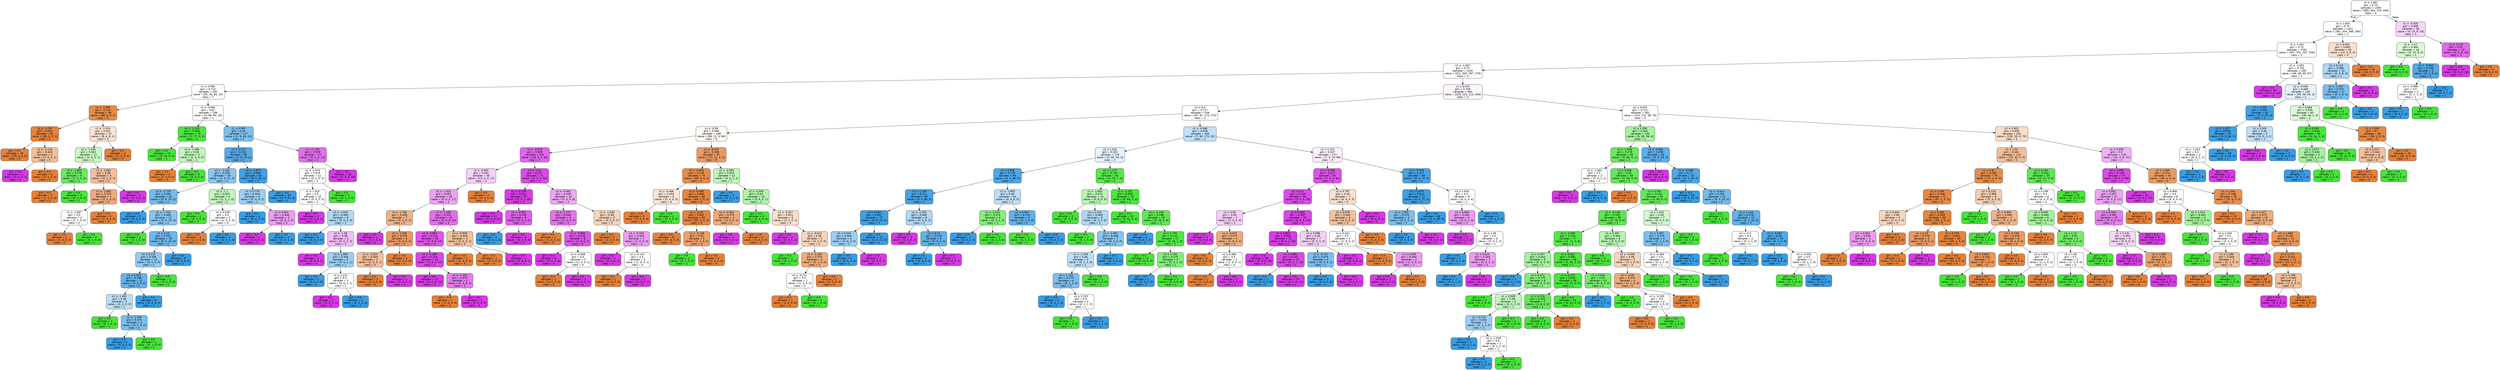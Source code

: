 digraph Tree {
node [shape=box, style="filled, rounded", color="black", fontname="helvetica"] ;
edge [fontname="helvetica"] ;
0 [label=<x2 &le; 1.907<br/>gini = 0.75<br/>samples = 1459<br/>value = [365, 364, 374, 356]<br/>class = 2>, fillcolor="#fdfeff"] ;
1 [label=<x2 &le; 1.834<br/>gini = 0.75<br/>samples = 1421<br/>value = [361, 354, 366, 340]<br/>class = 2>, fillcolor="#feffff"] ;
0 -> 1 [labeldistance=2.5, labelangle=45, headlabel="True"] ;
2 [label=<x1 &le; 1.404<br/>gini = 0.75<br/>samples = 1391<br/>value = [347, 351, 357, 336]<br/>class = 2>, fillcolor="#fefeff"] ;
1 -> 2 ;
3 [label=<x2 &le; -1.067<br/>gini = 0.75<br/>samples = 1192<br/>value = [311, 305, 297, 279]<br/>class = 0>, fillcolor="#fffefe"] ;
2 -> 3 ;
4 [label=<x1 &le; -0.981<br/>gini = 0.714<br/>samples = 292<br/>value = [91, 92, 84, 25]<br/>class = 1>, fillcolor="#fefffe"] ;
3 -> 4 ;
5 [label=<x1 &le; -1.095<br/>gini = 0.155<br/>samples = 96<br/>value = [88, 6, 0, 2]<br/>class = 0>, fillcolor="#e78c4b"] ;
4 -> 5 ;
6 [label=<x2 &le; -1.155<br/>gini = 0.024<br/>samples = 81<br/>value = [80, 0, 0, 1]<br/>class = 0>, fillcolor="#e5833b"] ;
5 -> 6 ;
7 [label=<gini = 0.0<br/>samples = 78<br/>value = [78, 0, 0, 0]<br/>class = 0>, fillcolor="#e58139"] ;
6 -> 7 ;
8 [label=<x2 &le; -1.118<br/>gini = 0.444<br/>samples = 3<br/>value = [2, 0, 0, 1]<br/>class = 0>, fillcolor="#f2c09c"] ;
6 -> 8 ;
9 [label=<gini = 0.0<br/>samples = 1<br/>value = [0, 0, 0, 1]<br/>class = 3>, fillcolor="#d739e5"] ;
8 -> 9 ;
10 [label=<gini = 0.0<br/>samples = 2<br/>value = [2, 0, 0, 0]<br/>class = 0>, fillcolor="#e58139"] ;
8 -> 10 ;
11 [label=<x1 &le; -1.014<br/>gini = 0.551<br/>samples = 15<br/>value = [8, 6, 0, 1]<br/>class = 0>, fillcolor="#f9e3d3"] ;
5 -> 11 ;
12 [label=<x2 &le; -1.595<br/>gini = 0.562<br/>samples = 11<br/>value = [4, 6, 0, 1]<br/>class = 1>, fillcolor="#caf8c6"] ;
11 -> 12 ;
13 [label=<x2 &le; -1.905<br/>gini = 0.278<br/>samples = 6<br/>value = [1, 5, 0, 0]<br/>class = 1>, fillcolor="#6cea61"] ;
12 -> 13 ;
14 [label=<gini = 0.0<br/>samples = 1<br/>value = [1, 0, 0, 0]<br/>class = 0>, fillcolor="#e58139"] ;
13 -> 14 ;
15 [label=<gini = 0.0<br/>samples = 5<br/>value = [0, 5, 0, 0]<br/>class = 1>, fillcolor="#47e539"] ;
13 -> 15 ;
16 [label=<x1 &le; -1.061<br/>gini = 0.56<br/>samples = 5<br/>value = [3, 1, 0, 1]<br/>class = 0>, fillcolor="#f2c09c"] ;
12 -> 16 ;
17 [label=<x1 &le; -1.083<br/>gini = 0.375<br/>samples = 4<br/>value = [3, 1, 0, 0]<br/>class = 0>, fillcolor="#eeab7b"] ;
16 -> 17 ;
18 [label=<x1 &le; -1.087<br/>gini = 0.5<br/>samples = 2<br/>value = [1, 1, 0, 0]<br/>class = 0>, fillcolor="#ffffff"] ;
17 -> 18 ;
19 [label=<gini = 0.0<br/>samples = 1<br/>value = [1, 0, 0, 0]<br/>class = 0>, fillcolor="#e58139"] ;
18 -> 19 ;
20 [label=<gini = 0.0<br/>samples = 1<br/>value = [0, 1, 0, 0]<br/>class = 1>, fillcolor="#47e539"] ;
18 -> 20 ;
21 [label=<gini = 0.0<br/>samples = 2<br/>value = [2, 0, 0, 0]<br/>class = 0>, fillcolor="#e58139"] ;
17 -> 21 ;
22 [label=<gini = 0.0<br/>samples = 1<br/>value = [0, 0, 0, 1]<br/>class = 3>, fillcolor="#d739e5"] ;
16 -> 22 ;
23 [label=<gini = 0.0<br/>samples = 4<br/>value = [4, 0, 0, 0]<br/>class = 0>, fillcolor="#e58139"] ;
11 -> 23 ;
24 [label=<x1 &le; -0.082<br/>gini = 0.61<br/>samples = 196<br/>value = [3, 86, 84, 23]<br/>class = 1>, fillcolor="#fcfffb"] ;
4 -> 24 ;
25 [label=<x2 &le; -1.115<br/>gini = 0.049<br/>samples = 79<br/>value = [2, 77, 0, 0]<br/>class = 1>, fillcolor="#4ce63e"] ;
24 -> 25 ;
26 [label=<gini = 0.0<br/>samples = 74<br/>value = [0, 74, 0, 0]<br/>class = 1>, fillcolor="#47e539"] ;
25 -> 26 ;
27 [label=<x2 &le; -1.086<br/>gini = 0.48<br/>samples = 5<br/>value = [2, 3, 0, 0]<br/>class = 1>, fillcolor="#c2f6bd"] ;
25 -> 27 ;
28 [label=<gini = 0.0<br/>samples = 2<br/>value = [2, 0, 0, 0]<br/>class = 0>, fillcolor="#e58139"] ;
27 -> 28 ;
29 [label=<gini = 0.0<br/>samples = 3<br/>value = [0, 3, 0, 0]<br/>class = 1>, fillcolor="#47e539"] ;
27 -> 29 ;
30 [label=<x1 &le; 0.981<br/>gini = 0.44<br/>samples = 117<br/>value = [1, 9, 84, 23]<br/>class = 2>, fillcolor="#7fbfee"] ;
24 -> 30 ;
31 [label=<x1 &le; 0.272<br/>gini = 0.221<br/>samples = 90<br/>value = [1, 8, 79, 2]<br/>class = 2>, fillcolor="#54aae8"] ;
30 -> 31 ;
32 [label=<x2 &le; -1.224<br/>gini = 0.438<br/>samples = 30<br/>value = [1, 8, 21, 0]<br/>class = 2>, fillcolor="#8ac5f0"] ;
31 -> 32 ;
33 [label=<x2 &le; -1.778<br/>gini = 0.355<br/>samples = 26<br/>value = [0, 6, 20, 0]<br/>class = 2>, fillcolor="#74baed"] ;
32 -> 33 ;
34 [label=<gini = 0.0<br/>samples = 5<br/>value = [0, 0, 5, 0]<br/>class = 2>, fillcolor="#399de5"] ;
33 -> 34 ;
35 [label=<x2 &le; -1.702<br/>gini = 0.408<br/>samples = 21<br/>value = [0, 6, 15, 0]<br/>class = 2>, fillcolor="#88c4ef"] ;
33 -> 35 ;
36 [label=<gini = 0.0<br/>samples = 2<br/>value = [0, 2, 0, 0]<br/>class = 1>, fillcolor="#47e539"] ;
35 -> 36 ;
37 [label=<x1 &le; 0.15<br/>gini = 0.332<br/>samples = 19<br/>value = [0, 4, 15, 0]<br/>class = 2>, fillcolor="#6eb7ec"] ;
35 -> 37 ;
38 [label=<x1 &le; 0.111<br/>gini = 0.426<br/>samples = 13<br/>value = [0, 4, 9, 0]<br/>class = 2>, fillcolor="#91c9f1"] ;
37 -> 38 ;
39 [label=<x1 &le; 0.025<br/>gini = 0.298<br/>samples = 11<br/>value = [0, 2, 9, 0]<br/>class = 2>, fillcolor="#65b3eb"] ;
38 -> 39 ;
40 [label=<x2 &le; -1.482<br/>gini = 0.48<br/>samples = 5<br/>value = [0, 2, 3, 0]<br/>class = 2>, fillcolor="#bddef6"] ;
39 -> 40 ;
41 [label=<gini = 0.0<br/>samples = 1<br/>value = [0, 1, 0, 0]<br/>class = 1>, fillcolor="#47e539"] ;
40 -> 41 ;
42 [label=<x2 &le; -1.306<br/>gini = 0.375<br/>samples = 4<br/>value = [0, 1, 3, 0]<br/>class = 2>, fillcolor="#7bbeee"] ;
40 -> 42 ;
43 [label=<gini = 0.0<br/>samples = 3<br/>value = [0, 0, 3, 0]<br/>class = 2>, fillcolor="#399de5"] ;
42 -> 43 ;
44 [label=<gini = 0.0<br/>samples = 1<br/>value = [0, 1, 0, 0]<br/>class = 1>, fillcolor="#47e539"] ;
42 -> 44 ;
45 [label=<gini = 0.0<br/>samples = 6<br/>value = [0, 0, 6, 0]<br/>class = 2>, fillcolor="#399de5"] ;
39 -> 45 ;
46 [label=<gini = 0.0<br/>samples = 2<br/>value = [0, 2, 0, 0]<br/>class = 1>, fillcolor="#47e539"] ;
38 -> 46 ;
47 [label=<gini = 0.0<br/>samples = 6<br/>value = [0, 0, 6, 0]<br/>class = 2>, fillcolor="#399de5"] ;
37 -> 47 ;
48 [label=<x2 &le; -1.1<br/>gini = 0.625<br/>samples = 4<br/>value = [1, 2, 1, 0]<br/>class = 1>, fillcolor="#c2f6bd"] ;
32 -> 48 ;
49 [label=<gini = 0.0<br/>samples = 2<br/>value = [0, 2, 0, 0]<br/>class = 1>, fillcolor="#47e539"] ;
48 -> 49 ;
50 [label=<x1 &le; 0.039<br/>gini = 0.5<br/>samples = 2<br/>value = [1, 0, 1, 0]<br/>class = 0>, fillcolor="#ffffff"] ;
48 -> 50 ;
51 [label=<gini = 0.0<br/>samples = 1<br/>value = [1, 0, 0, 0]<br/>class = 0>, fillcolor="#e58139"] ;
50 -> 51 ;
52 [label=<gini = 0.0<br/>samples = 1<br/>value = [0, 0, 1, 0]<br/>class = 2>, fillcolor="#399de5"] ;
50 -> 52 ;
53 [label=<x2 &le; -1.975<br/>gini = 0.064<br/>samples = 60<br/>value = [0, 0, 58, 2]<br/>class = 2>, fillcolor="#40a0e6"] ;
31 -> 53 ;
54 [label=<x1 &le; 0.779<br/>gini = 0.444<br/>samples = 6<br/>value = [0, 0, 4, 2]<br/>class = 2>, fillcolor="#9ccef2"] ;
53 -> 54 ;
55 [label=<gini = 0.0<br/>samples = 3<br/>value = [0, 0, 3, 0]<br/>class = 2>, fillcolor="#399de5"] ;
54 -> 55 ;
56 [label=<x1 &le; 0.941<br/>gini = 0.444<br/>samples = 3<br/>value = [0, 0, 1, 2]<br/>class = 3>, fillcolor="#eb9cf2"] ;
54 -> 56 ;
57 [label=<gini = 0.0<br/>samples = 2<br/>value = [0, 0, 0, 2]<br/>class = 3>, fillcolor="#d739e5"] ;
56 -> 57 ;
58 [label=<gini = 0.0<br/>samples = 1<br/>value = [0, 0, 1, 0]<br/>class = 2>, fillcolor="#399de5"] ;
56 -> 58 ;
59 [label=<gini = 0.0<br/>samples = 54<br/>value = [0, 0, 54, 0]<br/>class = 2>, fillcolor="#399de5"] ;
53 -> 59 ;
60 [label=<x1 &le; 1.155<br/>gini = 0.359<br/>samples = 27<br/>value = [0, 1, 5, 21]<br/>class = 3>, fillcolor="#e26fec"] ;
30 -> 60 ;
61 [label=<x2 &le; -1.074<br/>gini = 0.579<br/>samples = 11<br/>value = [0, 1, 5, 5]<br/>class = 2>, fillcolor="#ffffff"] ;
60 -> 61 ;
62 [label=<x1 &le; 1.014<br/>gini = 0.5<br/>samples = 10<br/>value = [0, 0, 5, 5]<br/>class = 2>, fillcolor="#ffffff"] ;
61 -> 62 ;
63 [label=<gini = 0.0<br/>samples = 2<br/>value = [0, 0, 0, 2]<br/>class = 3>, fillcolor="#d739e5"] ;
62 -> 63 ;
64 [label=<x2 &le; -1.635<br/>gini = 0.469<br/>samples = 8<br/>value = [0, 0, 5, 3]<br/>class = 2>, fillcolor="#b0d8f5"] ;
62 -> 64 ;
65 [label=<gini = 0.0<br/>samples = 3<br/>value = [0, 0, 3, 0]<br/>class = 2>, fillcolor="#399de5"] ;
64 -> 65 ;
66 [label=<x2 &le; -1.48<br/>gini = 0.48<br/>samples = 5<br/>value = [0, 0, 2, 3]<br/>class = 3>, fillcolor="#f2bdf6"] ;
64 -> 66 ;
67 [label=<gini = 0.0<br/>samples = 2<br/>value = [0, 0, 0, 2]<br/>class = 3>, fillcolor="#d739e5"] ;
66 -> 67 ;
68 [label=<x1 &le; 1.085<br/>gini = 0.444<br/>samples = 3<br/>value = [0, 0, 2, 1]<br/>class = 2>, fillcolor="#9ccef2"] ;
66 -> 68 ;
69 [label=<gini = 0.0<br/>samples = 1<br/>value = [0, 0, 1, 0]<br/>class = 2>, fillcolor="#399de5"] ;
68 -> 69 ;
70 [label=<x1 &le; 1.131<br/>gini = 0.5<br/>samples = 2<br/>value = [0, 0, 1, 1]<br/>class = 2>, fillcolor="#ffffff"] ;
68 -> 70 ;
71 [label=<gini = 0.0<br/>samples = 1<br/>value = [0, 0, 0, 1]<br/>class = 3>, fillcolor="#d739e5"] ;
70 -> 71 ;
72 [label=<gini = 0.0<br/>samples = 1<br/>value = [0, 0, 1, 0]<br/>class = 2>, fillcolor="#399de5"] ;
70 -> 72 ;
73 [label=<gini = 0.0<br/>samples = 1<br/>value = [0, 1, 0, 0]<br/>class = 1>, fillcolor="#47e539"] ;
61 -> 73 ;
74 [label=<gini = 0.0<br/>samples = 16<br/>value = [0, 0, 0, 16]<br/>class = 3>, fillcolor="#d739e5"] ;
60 -> 74 ;
75 [label=<x1 &le; 0.053<br/>gini = 0.749<br/>samples = 900<br/>value = [220, 213, 213, 254]<br/>class = 3>, fillcolor="#fdf5fe"] ;
3 -> 75 ;
76 [label=<x2 &le; 0.0<br/>gini = 0.727<br/>samples = 538<br/>value = [97, 91, 175, 175]<br/>class = 2>, fillcolor="#ffffff"] ;
75 -> 76 ;
77 [label=<x1 &le; -0.95<br/>gini = 0.568<br/>samples = 188<br/>value = [90, 11, 3, 84]<br/>class = 0>, fillcolor="#fef8f4"] ;
76 -> 77 ;
78 [label=<x2 &le; -0.878<br/>gini = 0.309<br/>samples = 101<br/>value = [18, 0, 1, 82]<br/>class = 3>, fillcolor="#e066eb"] ;
77 -> 78 ;
79 [label=<x2 &le; -0.935<br/>gini = 0.491<br/>samples = 30<br/>value = [13, 0, 0, 17]<br/>class = 3>, fillcolor="#f6d0f9"] ;
78 -> 79 ;
80 [label=<x2 &le; -1.025<br/>gini = 0.453<br/>samples = 26<br/>value = [9, 0, 0, 17]<br/>class = 3>, fillcolor="#eca2f3"] ;
79 -> 80 ;
81 [label=<x1 &le; -1.764<br/>gini = 0.408<br/>samples = 7<br/>value = [5, 0, 0, 2]<br/>class = 0>, fillcolor="#efb388"] ;
80 -> 81 ;
82 [label=<gini = 0.0<br/>samples = 1<br/>value = [0, 0, 0, 1]<br/>class = 3>, fillcolor="#d739e5"] ;
81 -> 82 ;
83 [label=<x2 &le; -1.046<br/>gini = 0.278<br/>samples = 6<br/>value = [5, 0, 0, 1]<br/>class = 0>, fillcolor="#ea9a61"] ;
81 -> 83 ;
84 [label=<x2 &le; -1.054<br/>gini = 0.444<br/>samples = 3<br/>value = [2, 0, 0, 1]<br/>class = 0>, fillcolor="#f2c09c"] ;
83 -> 84 ;
85 [label=<gini = 0.0<br/>samples = 2<br/>value = [2, 0, 0, 0]<br/>class = 0>, fillcolor="#e58139"] ;
84 -> 85 ;
86 [label=<gini = 0.0<br/>samples = 1<br/>value = [0, 0, 0, 1]<br/>class = 3>, fillcolor="#d739e5"] ;
84 -> 86 ;
87 [label=<gini = 0.0<br/>samples = 3<br/>value = [3, 0, 0, 0]<br/>class = 0>, fillcolor="#e58139"] ;
83 -> 87 ;
88 [label=<x1 &le; -1.183<br/>gini = 0.332<br/>samples = 19<br/>value = [4, 0, 0, 15]<br/>class = 3>, fillcolor="#e26eec"] ;
80 -> 88 ;
89 [label=<x2 &le; -0.954<br/>gini = 0.219<br/>samples = 16<br/>value = [2, 0, 0, 14]<br/>class = 3>, fillcolor="#dd55e9"] ;
88 -> 89 ;
90 [label=<x1 &le; -1.369<br/>gini = 0.124<br/>samples = 15<br/>value = [1, 0, 0, 14]<br/>class = 3>, fillcolor="#da47e7"] ;
89 -> 90 ;
91 [label=<gini = 0.0<br/>samples = 11<br/>value = [0, 0, 0, 11]<br/>class = 3>, fillcolor="#d739e5"] ;
90 -> 91 ;
92 [label=<x1 &le; -1.353<br/>gini = 0.375<br/>samples = 4<br/>value = [1, 0, 0, 3]<br/>class = 3>, fillcolor="#e47bee"] ;
90 -> 92 ;
93 [label=<gini = 0.0<br/>samples = 1<br/>value = [1, 0, 0, 0]<br/>class = 0>, fillcolor="#e58139"] ;
92 -> 93 ;
94 [label=<gini = 0.0<br/>samples = 3<br/>value = [0, 0, 0, 3]<br/>class = 3>, fillcolor="#d739e5"] ;
92 -> 94 ;
95 [label=<gini = 0.0<br/>samples = 1<br/>value = [1, 0, 0, 0]<br/>class = 0>, fillcolor="#e58139"] ;
89 -> 95 ;
96 [label=<x2 &le; -0.958<br/>gini = 0.444<br/>samples = 3<br/>value = [2, 0, 0, 1]<br/>class = 0>, fillcolor="#f2c09c"] ;
88 -> 96 ;
97 [label=<gini = 0.0<br/>samples = 2<br/>value = [2, 0, 0, 0]<br/>class = 0>, fillcolor="#e58139"] ;
96 -> 97 ;
98 [label=<gini = 0.0<br/>samples = 1<br/>value = [0, 0, 0, 1]<br/>class = 3>, fillcolor="#d739e5"] ;
96 -> 98 ;
99 [label=<gini = 0.0<br/>samples = 4<br/>value = [4, 0, 0, 0]<br/>class = 0>, fillcolor="#e58139"] ;
79 -> 99 ;
100 [label=<x1 &le; -1.21<br/>gini = 0.157<br/>samples = 71<br/>value = [5, 0, 1, 65]<br/>class = 3>, fillcolor="#db4be7"] ;
78 -> 100 ;
101 [label=<x2 &le; -0.129<br/>gini = 0.034<br/>samples = 57<br/>value = [0, 0, 1, 56]<br/>class = 3>, fillcolor="#d83de5"] ;
100 -> 101 ;
102 [label=<gini = 0.0<br/>samples = 51<br/>value = [0, 0, 0, 51]<br/>class = 3>, fillcolor="#d739e5"] ;
101 -> 102 ;
103 [label=<x2 &le; -0.097<br/>gini = 0.278<br/>samples = 6<br/>value = [0, 0, 1, 5]<br/>class = 3>, fillcolor="#df61ea"] ;
101 -> 103 ;
104 [label=<gini = 0.0<br/>samples = 1<br/>value = [0, 0, 1, 0]<br/>class = 2>, fillcolor="#399de5"] ;
103 -> 104 ;
105 [label=<gini = 0.0<br/>samples = 5<br/>value = [0, 0, 0, 5]<br/>class = 3>, fillcolor="#d739e5"] ;
103 -> 105 ;
106 [label=<x2 &le; -0.481<br/>gini = 0.459<br/>samples = 14<br/>value = [5, 0, 0, 9]<br/>class = 3>, fillcolor="#eda7f3"] ;
100 -> 106 ;
107 [label=<x1 &le; -1.177<br/>gini = 0.346<br/>samples = 9<br/>value = [2, 0, 0, 7]<br/>class = 3>, fillcolor="#e272ec"] ;
106 -> 107 ;
108 [label=<gini = 0.0<br/>samples = 1<br/>value = [1, 0, 0, 0]<br/>class = 0>, fillcolor="#e58139"] ;
107 -> 108 ;
109 [label=<x1 &le; -0.969<br/>gini = 0.219<br/>samples = 8<br/>value = [1, 0, 0, 7]<br/>class = 3>, fillcolor="#dd55e9"] ;
107 -> 109 ;
110 [label=<gini = 0.0<br/>samples = 6<br/>value = [0, 0, 0, 6]<br/>class = 3>, fillcolor="#d739e5"] ;
109 -> 110 ;
111 [label=<x2 &le; -0.658<br/>gini = 0.5<br/>samples = 2<br/>value = [1, 0, 0, 1]<br/>class = 0>, fillcolor="#ffffff"] ;
109 -> 111 ;
112 [label=<gini = 0.0<br/>samples = 1<br/>value = [1, 0, 0, 0]<br/>class = 0>, fillcolor="#e58139"] ;
111 -> 112 ;
113 [label=<gini = 0.0<br/>samples = 1<br/>value = [0, 0, 0, 1]<br/>class = 3>, fillcolor="#d739e5"] ;
111 -> 113 ;
114 [label=<x1 &le; -1.036<br/>gini = 0.48<br/>samples = 5<br/>value = [3, 0, 0, 2]<br/>class = 0>, fillcolor="#f6d5bd"] ;
106 -> 114 ;
115 [label=<gini = 0.0<br/>samples = 2<br/>value = [2, 0, 0, 0]<br/>class = 0>, fillcolor="#e58139"] ;
114 -> 115 ;
116 [label=<x2 &le; -0.283<br/>gini = 0.444<br/>samples = 3<br/>value = [1, 0, 0, 2]<br/>class = 3>, fillcolor="#eb9cf2"] ;
114 -> 116 ;
117 [label=<gini = 0.0<br/>samples = 1<br/>value = [0, 0, 0, 1]<br/>class = 3>, fillcolor="#d739e5"] ;
116 -> 117 ;
118 [label=<x2 &le; -0.147<br/>gini = 0.5<br/>samples = 2<br/>value = [1, 0, 0, 1]<br/>class = 0>, fillcolor="#ffffff"] ;
116 -> 118 ;
119 [label=<gini = 0.0<br/>samples = 1<br/>value = [1, 0, 0, 0]<br/>class = 0>, fillcolor="#e58139"] ;
118 -> 119 ;
120 [label=<gini = 0.0<br/>samples = 1<br/>value = [0, 0, 0, 1]<br/>class = 3>, fillcolor="#d739e5"] ;
118 -> 120 ;
121 [label=<x1 &le; -0.076<br/>gini = 0.298<br/>samples = 87<br/>value = [72, 11, 2, 2]<br/>class = 0>, fillcolor="#ea9a60"] ;
77 -> 121 ;
122 [label=<x2 &le; -0.844<br/>gini = 0.149<br/>samples = 75<br/>value = [69, 5, 0, 1]<br/>class = 0>, fillcolor="#e78c4a"] ;
121 -> 122 ;
123 [label=<x1 &le; -0.446<br/>gini = 0.494<br/>samples = 9<br/>value = [5, 4, 0, 0]<br/>class = 0>, fillcolor="#fae6d7"] ;
122 -> 123 ;
124 [label=<gini = 0.0<br/>samples = 5<br/>value = [5, 0, 0, 0]<br/>class = 0>, fillcolor="#e58139"] ;
123 -> 124 ;
125 [label=<gini = 0.0<br/>samples = 4<br/>value = [0, 4, 0, 0]<br/>class = 1>, fillcolor="#47e539"] ;
123 -> 125 ;
126 [label=<x2 &le; -0.085<br/>gini = 0.059<br/>samples = 66<br/>value = [64, 1, 0, 1]<br/>class = 0>, fillcolor="#e6853f"] ;
122 -> 126 ;
127 [label=<x1 &le; -0.16<br/>gini = 0.032<br/>samples = 62<br/>value = [61, 1, 0, 0]<br/>class = 0>, fillcolor="#e5833c"] ;
126 -> 127 ;
128 [label=<gini = 0.0<br/>samples = 57<br/>value = [57, 0, 0, 0]<br/>class = 0>, fillcolor="#e58139"] ;
127 -> 128 ;
129 [label=<x1 &le; -0.138<br/>gini = 0.32<br/>samples = 5<br/>value = [4, 1, 0, 0]<br/>class = 0>, fillcolor="#eca06a"] ;
127 -> 129 ;
130 [label=<gini = 0.0<br/>samples = 1<br/>value = [0, 1, 0, 0]<br/>class = 1>, fillcolor="#47e539"] ;
129 -> 130 ;
131 [label=<gini = 0.0<br/>samples = 4<br/>value = [4, 0, 0, 0]<br/>class = 0>, fillcolor="#e58139"] ;
129 -> 131 ;
132 [label=<x2 &le; -0.063<br/>gini = 0.375<br/>samples = 4<br/>value = [3, 0, 0, 1]<br/>class = 0>, fillcolor="#eeab7b"] ;
126 -> 132 ;
133 [label=<gini = 0.0<br/>samples = 1<br/>value = [0, 0, 0, 1]<br/>class = 3>, fillcolor="#d739e5"] ;
132 -> 133 ;
134 [label=<gini = 0.0<br/>samples = 3<br/>value = [3, 0, 0, 0]<br/>class = 0>, fillcolor="#e58139"] ;
132 -> 134 ;
135 [label=<x2 &le; -0.949<br/>gini = 0.653<br/>samples = 12<br/>value = [3, 6, 2, 1]<br/>class = 1>, fillcolor="#c2f6bd"] ;
121 -> 135 ;
136 [label=<gini = 0.0<br/>samples = 2<br/>value = [0, 0, 2, 0]<br/>class = 2>, fillcolor="#399de5"] ;
135 -> 136 ;
137 [label=<x2 &le; -0.359<br/>gini = 0.54<br/>samples = 10<br/>value = [3, 6, 0, 1]<br/>class = 1>, fillcolor="#b0f4aa"] ;
135 -> 137 ;
138 [label=<gini = 0.0<br/>samples = 4<br/>value = [0, 4, 0, 0]<br/>class = 1>, fillcolor="#47e539"] ;
137 -> 138 ;
139 [label=<x1 &le; -0.027<br/>gini = 0.611<br/>samples = 6<br/>value = [3, 2, 0, 1]<br/>class = 0>, fillcolor="#f8e0ce"] ;
137 -> 139 ;
140 [label=<gini = 0.0<br/>samples = 1<br/>value = [0, 0, 0, 1]<br/>class = 3>, fillcolor="#d739e5"] ;
139 -> 140 ;
141 [label=<x1 &le; -0.012<br/>gini = 0.48<br/>samples = 5<br/>value = [3, 2, 0, 0]<br/>class = 0>, fillcolor="#f6d5bd"] ;
139 -> 141 ;
142 [label=<gini = 0.0<br/>samples = 1<br/>value = [0, 1, 0, 0]<br/>class = 1>, fillcolor="#47e539"] ;
141 -> 142 ;
143 [label=<x2 &le; -0.156<br/>gini = 0.375<br/>samples = 4<br/>value = [3, 1, 0, 0]<br/>class = 0>, fillcolor="#eeab7b"] ;
141 -> 143 ;
144 [label=<x2 &le; -0.211<br/>gini = 0.5<br/>samples = 2<br/>value = [1, 1, 0, 0]<br/>class = 0>, fillcolor="#ffffff"] ;
143 -> 144 ;
145 [label=<gini = 0.0<br/>samples = 1<br/>value = [1, 0, 0, 0]<br/>class = 0>, fillcolor="#e58139"] ;
144 -> 145 ;
146 [label=<gini = 0.0<br/>samples = 1<br/>value = [0, 1, 0, 0]<br/>class = 1>, fillcolor="#47e539"] ;
144 -> 146 ;
147 [label=<gini = 0.0<br/>samples = 2<br/>value = [2, 0, 0, 0]<br/>class = 0>, fillcolor="#e58139"] ;
143 -> 147 ;
148 [label=<x1 &le; -0.946<br/>gini = 0.638<br/>samples = 350<br/>value = [7, 80, 172, 91]<br/>class = 2>, fillcolor="#c1e0f7"] ;
76 -> 148 ;
149 [label=<x2 &le; 1.034<br/>gini = 0.524<br/>samples = 178<br/>value = [0, 80, 93, 5]<br/>class = 2>, fillcolor="#e5f2fc"] ;
148 -> 149 ;
150 [label=<x2 &le; 0.936<br/>gini = 0.176<br/>samples = 95<br/>value = [0, 4, 86, 5]<br/>class = 2>, fillcolor="#4da7e8"] ;
149 -> 150 ;
151 [label=<x1 &le; -1.109<br/>gini = 0.111<br/>samples = 85<br/>value = [0, 0, 80, 5]<br/>class = 2>, fillcolor="#45a3e7"] ;
150 -> 151 ;
152 [label=<x2 &le; 0.061<br/>gini = 0.051<br/>samples = 77<br/>value = [0, 0, 75, 2]<br/>class = 2>, fillcolor="#3ea0e6"] ;
151 -> 152 ;
153 [label=<x2 &le; 0.044<br/>gini = 0.444<br/>samples = 6<br/>value = [0, 0, 4, 2]<br/>class = 2>, fillcolor="#9ccef2"] ;
152 -> 153 ;
154 [label=<gini = 0.0<br/>samples = 4<br/>value = [0, 0, 4, 0]<br/>class = 2>, fillcolor="#399de5"] ;
153 -> 154 ;
155 [label=<gini = 0.0<br/>samples = 2<br/>value = [0, 0, 0, 2]<br/>class = 3>, fillcolor="#d739e5"] ;
153 -> 155 ;
156 [label=<gini = 0.0<br/>samples = 71<br/>value = [0, 0, 71, 0]<br/>class = 2>, fillcolor="#399de5"] ;
152 -> 156 ;
157 [label=<x1 &le; -1.075<br/>gini = 0.469<br/>samples = 8<br/>value = [0, 0, 5, 3]<br/>class = 2>, fillcolor="#b0d8f5"] ;
151 -> 157 ;
158 [label=<gini = 0.0<br/>samples = 2<br/>value = [0, 0, 0, 2]<br/>class = 3>, fillcolor="#d739e5"] ;
157 -> 158 ;
159 [label=<x2 &le; 0.72<br/>gini = 0.278<br/>samples = 6<br/>value = [0, 0, 5, 1]<br/>class = 2>, fillcolor="#61b1ea"] ;
157 -> 159 ;
160 [label=<gini = 0.0<br/>samples = 5<br/>value = [0, 0, 5, 0]<br/>class = 2>, fillcolor="#399de5"] ;
159 -> 160 ;
161 [label=<gini = 0.0<br/>samples = 1<br/>value = [0, 0, 0, 1]<br/>class = 3>, fillcolor="#d739e5"] ;
159 -> 161 ;
162 [label=<x1 &le; -1.605<br/>gini = 0.48<br/>samples = 10<br/>value = [0, 4, 6, 0]<br/>class = 2>, fillcolor="#bddef6"] ;
150 -> 162 ;
163 [label=<x1 &le; -2.013<br/>gini = 0.375<br/>samples = 4<br/>value = [0, 3, 1, 0]<br/>class = 1>, fillcolor="#84ee7b"] ;
162 -> 163 ;
164 [label=<gini = 0.0<br/>samples = 1<br/>value = [0, 0, 1, 0]<br/>class = 2>, fillcolor="#399de5"] ;
163 -> 164 ;
165 [label=<gini = 0.0<br/>samples = 3<br/>value = [0, 3, 0, 0]<br/>class = 1>, fillcolor="#47e539"] ;
163 -> 165 ;
166 [label=<x2 &le; 0.947<br/>gini = 0.278<br/>samples = 6<br/>value = [0, 1, 5, 0]<br/>class = 2>, fillcolor="#61b1ea"] ;
162 -> 166 ;
167 [label=<gini = 0.0<br/>samples = 1<br/>value = [0, 1, 0, 0]<br/>class = 1>, fillcolor="#47e539"] ;
166 -> 167 ;
168 [label=<gini = 0.0<br/>samples = 5<br/>value = [0, 0, 5, 0]<br/>class = 2>, fillcolor="#399de5"] ;
166 -> 168 ;
169 [label=<x2 &le; 1.172<br/>gini = 0.154<br/>samples = 83<br/>value = [0, 76, 7, 0]<br/>class = 1>, fillcolor="#58e74b"] ;
149 -> 169 ;
170 [label=<x1 &le; -1.604<br/>gini = 0.473<br/>samples = 13<br/>value = [0, 8, 5, 0]<br/>class = 1>, fillcolor="#baf5b5"] ;
169 -> 170 ;
171 [label=<gini = 0.0<br/>samples = 5<br/>value = [0, 5, 0, 0]<br/>class = 1>, fillcolor="#47e539"] ;
170 -> 171 ;
172 [label=<x2 &le; 1.047<br/>gini = 0.469<br/>samples = 8<br/>value = [0, 3, 5, 0]<br/>class = 2>, fillcolor="#b0d8f5"] ;
170 -> 172 ;
173 [label=<gini = 0.0<br/>samples = 1<br/>value = [0, 1, 0, 0]<br/>class = 1>, fillcolor="#47e539"] ;
172 -> 173 ;
174 [label=<x1 &le; -1.091<br/>gini = 0.408<br/>samples = 7<br/>value = [0, 2, 5, 0]<br/>class = 2>, fillcolor="#88c4ef"] ;
172 -> 174 ;
175 [label=<x1 &le; -1.159<br/>gini = 0.48<br/>samples = 5<br/>value = [0, 2, 3, 0]<br/>class = 2>, fillcolor="#bddef6"] ;
174 -> 175 ;
176 [label=<x2 &le; 1.133<br/>gini = 0.375<br/>samples = 4<br/>value = [0, 1, 3, 0]<br/>class = 2>, fillcolor="#7bbeee"] ;
175 -> 176 ;
177 [label=<gini = 0.0<br/>samples = 2<br/>value = [0, 0, 2, 0]<br/>class = 2>, fillcolor="#399de5"] ;
176 -> 177 ;
178 [label=<x2 &le; 1.155<br/>gini = 0.5<br/>samples = 2<br/>value = [0, 1, 1, 0]<br/>class = 1>, fillcolor="#ffffff"] ;
176 -> 178 ;
179 [label=<gini = 0.0<br/>samples = 1<br/>value = [0, 1, 0, 0]<br/>class = 1>, fillcolor="#47e539"] ;
178 -> 179 ;
180 [label=<gini = 0.0<br/>samples = 1<br/>value = [0, 0, 1, 0]<br/>class = 2>, fillcolor="#399de5"] ;
178 -> 180 ;
181 [label=<gini = 0.0<br/>samples = 1<br/>value = [0, 1, 0, 0]<br/>class = 1>, fillcolor="#47e539"] ;
175 -> 181 ;
182 [label=<gini = 0.0<br/>samples = 2<br/>value = [0, 0, 2, 0]<br/>class = 2>, fillcolor="#399de5"] ;
174 -> 182 ;
183 [label=<x1 &le; -1.151<br/>gini = 0.056<br/>samples = 70<br/>value = [0, 68, 2, 0]<br/>class = 1>, fillcolor="#4ce63f"] ;
169 -> 183 ;
184 [label=<gini = 0.0<br/>samples = 52<br/>value = [0, 52, 0, 0]<br/>class = 1>, fillcolor="#47e539"] ;
183 -> 184 ;
185 [label=<x1 &le; -1.149<br/>gini = 0.198<br/>samples = 18<br/>value = [0, 16, 2, 0]<br/>class = 1>, fillcolor="#5ee852"] ;
183 -> 185 ;
186 [label=<gini = 0.0<br/>samples = 1<br/>value = [0, 0, 1, 0]<br/>class = 2>, fillcolor="#399de5"] ;
185 -> 186 ;
187 [label=<x2 &le; 1.706<br/>gini = 0.111<br/>samples = 17<br/>value = [0, 16, 1, 0]<br/>class = 1>, fillcolor="#52e745"] ;
185 -> 187 ;
188 [label=<gini = 0.0<br/>samples = 13<br/>value = [0, 13, 0, 0]<br/>class = 1>, fillcolor="#47e539"] ;
187 -> 188 ;
189 [label=<x2 &le; 1.761<br/>gini = 0.375<br/>samples = 4<br/>value = [0, 3, 1, 0]<br/>class = 1>, fillcolor="#84ee7b"] ;
187 -> 189 ;
190 [label=<gini = 0.0<br/>samples = 1<br/>value = [0, 0, 1, 0]<br/>class = 2>, fillcolor="#399de5"] ;
189 -> 190 ;
191 [label=<gini = 0.0<br/>samples = 3<br/>value = [0, 3, 0, 0]<br/>class = 1>, fillcolor="#47e539"] ;
189 -> 191 ;
192 [label=<x2 &le; 1.015<br/>gini = 0.537<br/>samples = 172<br/>value = [7, 0, 79, 86]<br/>class = 3>, fillcolor="#fcf0fd"] ;
148 -> 192 ;
193 [label=<x1 &le; -0.058<br/>gini = 0.217<br/>samples = 92<br/>value = [7, 0, 4, 81]<br/>class = 3>, fillcolor="#dc53e8"] ;
192 -> 193 ;
194 [label=<x2 &le; 0.11<br/>gini = 0.154<br/>samples = 85<br/>value = [3, 0, 4, 78]<br/>class = 3>, fillcolor="#da4ae7"] ;
193 -> 194 ;
195 [label=<x2 &le; 0.05<br/>gini = 0.49<br/>samples = 7<br/>value = [3, 0, 0, 4]<br/>class = 3>, fillcolor="#f5cef8"] ;
194 -> 195 ;
196 [label=<gini = 0.0<br/>samples = 3<br/>value = [0, 0, 0, 3]<br/>class = 3>, fillcolor="#d739e5"] ;
195 -> 196 ;
197 [label=<x1 &le; -0.675<br/>gini = 0.375<br/>samples = 4<br/>value = [3, 0, 0, 1]<br/>class = 0>, fillcolor="#eeab7b"] ;
195 -> 197 ;
198 [label=<gini = 0.0<br/>samples = 2<br/>value = [2, 0, 0, 0]<br/>class = 0>, fillcolor="#e58139"] ;
197 -> 198 ;
199 [label=<x2 &le; 0.066<br/>gini = 0.5<br/>samples = 2<br/>value = [1, 0, 0, 1]<br/>class = 0>, fillcolor="#ffffff"] ;
197 -> 199 ;
200 [label=<gini = 0.0<br/>samples = 1<br/>value = [1, 0, 0, 0]<br/>class = 0>, fillcolor="#e58139"] ;
199 -> 200 ;
201 [label=<gini = 0.0<br/>samples = 1<br/>value = [0, 0, 0, 1]<br/>class = 3>, fillcolor="#d739e5"] ;
199 -> 201 ;
202 [label=<x2 &le; 0.965<br/>gini = 0.097<br/>samples = 78<br/>value = [0, 0, 4, 74]<br/>class = 3>, fillcolor="#d944e6"] ;
194 -> 202 ;
203 [label=<x2 &le; 0.854<br/>gini = 0.028<br/>samples = 71<br/>value = [0, 0, 1, 70]<br/>class = 3>, fillcolor="#d83ce5"] ;
202 -> 203 ;
204 [label=<gini = 0.0<br/>samples = 58<br/>value = [0, 0, 0, 58]<br/>class = 3>, fillcolor="#d739e5"] ;
203 -> 204 ;
205 [label=<x2 &le; 0.861<br/>gini = 0.142<br/>samples = 13<br/>value = [0, 0, 1, 12]<br/>class = 3>, fillcolor="#da49e7"] ;
203 -> 205 ;
206 [label=<gini = 0.0<br/>samples = 1<br/>value = [0, 0, 1, 0]<br/>class = 2>, fillcolor="#399de5"] ;
205 -> 206 ;
207 [label=<gini = 0.0<br/>samples = 12<br/>value = [0, 0, 0, 12]<br/>class = 3>, fillcolor="#d739e5"] ;
205 -> 207 ;
208 [label=<x2 &le; 0.996<br/>gini = 0.49<br/>samples = 7<br/>value = [0, 0, 3, 4]<br/>class = 3>, fillcolor="#f5cef8"] ;
202 -> 208 ;
209 [label=<x1 &le; -0.707<br/>gini = 0.375<br/>samples = 4<br/>value = [0, 0, 3, 1]<br/>class = 2>, fillcolor="#7bbeee"] ;
208 -> 209 ;
210 [label=<gini = 0.0<br/>samples = 3<br/>value = [0, 0, 3, 0]<br/>class = 2>, fillcolor="#399de5"] ;
209 -> 210 ;
211 [label=<gini = 0.0<br/>samples = 1<br/>value = [0, 0, 0, 1]<br/>class = 3>, fillcolor="#d739e5"] ;
209 -> 211 ;
212 [label=<gini = 0.0<br/>samples = 3<br/>value = [0, 0, 0, 3]<br/>class = 3>, fillcolor="#d739e5"] ;
208 -> 212 ;
213 [label=<x2 &le; 0.787<br/>gini = 0.49<br/>samples = 7<br/>value = [4, 0, 0, 3]<br/>class = 0>, fillcolor="#f8e0ce"] ;
193 -> 213 ;
214 [label=<x2 &le; 0.578<br/>gini = 0.444<br/>samples = 6<br/>value = [4, 0, 0, 2]<br/>class = 0>, fillcolor="#f2c09c"] ;
213 -> 214 ;
215 [label=<x2 &le; 0.321<br/>gini = 0.5<br/>samples = 4<br/>value = [2, 0, 0, 2]<br/>class = 0>, fillcolor="#ffffff"] ;
214 -> 215 ;
216 [label=<gini = 0.0<br/>samples = 1<br/>value = [1, 0, 0, 0]<br/>class = 0>, fillcolor="#e58139"] ;
215 -> 216 ;
217 [label=<x1 &le; 0.038<br/>gini = 0.444<br/>samples = 3<br/>value = [1, 0, 0, 2]<br/>class = 3>, fillcolor="#eb9cf2"] ;
215 -> 217 ;
218 [label=<gini = 0.0<br/>samples = 2<br/>value = [0, 0, 0, 2]<br/>class = 3>, fillcolor="#d739e5"] ;
217 -> 218 ;
219 [label=<gini = 0.0<br/>samples = 1<br/>value = [1, 0, 0, 0]<br/>class = 0>, fillcolor="#e58139"] ;
217 -> 219 ;
220 [label=<gini = 0.0<br/>samples = 2<br/>value = [2, 0, 0, 0]<br/>class = 0>, fillcolor="#e58139"] ;
214 -> 220 ;
221 [label=<gini = 0.0<br/>samples = 1<br/>value = [0, 0, 0, 1]<br/>class = 3>, fillcolor="#d739e5"] ;
213 -> 221 ;
222 [label=<x1 &le; -0.028<br/>gini = 0.117<br/>samples = 80<br/>value = [0, 0, 75, 5]<br/>class = 2>, fillcolor="#46a4e7"] ;
192 -> 222 ;
223 [label=<x2 &le; 1.079<br/>gini = 0.027<br/>samples = 72<br/>value = [0, 0, 71, 1]<br/>class = 2>, fillcolor="#3c9ee5"] ;
222 -> 223 ;
224 [label=<x2 &le; 1.055<br/>gini = 0.375<br/>samples = 4<br/>value = [0, 0, 3, 1]<br/>class = 2>, fillcolor="#7bbeee"] ;
223 -> 224 ;
225 [label=<gini = 0.0<br/>samples = 3<br/>value = [0, 0, 3, 0]<br/>class = 2>, fillcolor="#399de5"] ;
224 -> 225 ;
226 [label=<gini = 0.0<br/>samples = 1<br/>value = [0, 0, 0, 1]<br/>class = 3>, fillcolor="#d739e5"] ;
224 -> 226 ;
227 [label=<gini = 0.0<br/>samples = 68<br/>value = [0, 0, 68, 0]<br/>class = 2>, fillcolor="#399de5"] ;
223 -> 227 ;
228 [label=<x2 &le; 1.618<br/>gini = 0.5<br/>samples = 8<br/>value = [0, 0, 4, 4]<br/>class = 2>, fillcolor="#ffffff"] ;
222 -> 228 ;
229 [label=<x1 &le; 0.009<br/>gini = 0.444<br/>samples = 6<br/>value = [0, 0, 2, 4]<br/>class = 3>, fillcolor="#eb9cf2"] ;
228 -> 229 ;
230 [label=<gini = 0.0<br/>samples = 2<br/>value = [0, 0, 0, 2]<br/>class = 3>, fillcolor="#d739e5"] ;
229 -> 230 ;
231 [label=<x2 &le; 1.39<br/>gini = 0.5<br/>samples = 4<br/>value = [0, 0, 2, 2]<br/>class = 2>, fillcolor="#ffffff"] ;
229 -> 231 ;
232 [label=<gini = 0.0<br/>samples = 1<br/>value = [0, 0, 1, 0]<br/>class = 2>, fillcolor="#399de5"] ;
231 -> 232 ;
233 [label=<x1 &le; 0.015<br/>gini = 0.444<br/>samples = 3<br/>value = [0, 0, 1, 2]<br/>class = 3>, fillcolor="#eb9cf2"] ;
231 -> 233 ;
234 [label=<gini = 0.0<br/>samples = 1<br/>value = [0, 0, 1, 0]<br/>class = 2>, fillcolor="#399de5"] ;
233 -> 234 ;
235 [label=<gini = 0.0<br/>samples = 2<br/>value = [0, 0, 0, 2]<br/>class = 3>, fillcolor="#d739e5"] ;
233 -> 235 ;
236 [label=<gini = 0.0<br/>samples = 2<br/>value = [0, 0, 2, 0]<br/>class = 2>, fillcolor="#399de5"] ;
228 -> 236 ;
237 [label=<x2 &le; 0.025<br/>gini = 0.712<br/>samples = 362<br/>value = [123, 122, 38, 79]<br/>class = 0>, fillcolor="#fffefe"] ;
75 -> 237 ;
238 [label=<x1 &le; 1.056<br/>gini = 0.504<br/>samples = 130<br/>value = [5, 83, 38, 4]<br/>class = 1>, fillcolor="#a5f29e"] ;
237 -> 238 ;
239 [label=<x2 &le; -1.049<br/>gini = 0.279<br/>samples = 95<br/>value = [5, 80, 9, 1]<br/>class = 1>, fillcolor="#67ea5c"] ;
238 -> 239 ;
240 [label=<x2 &le; -1.062<br/>gini = 0.5<br/>samples = 2<br/>value = [0, 0, 1, 1]<br/>class = 2>, fillcolor="#ffffff"] ;
239 -> 240 ;
241 [label=<gini = 0.0<br/>samples = 1<br/>value = [0, 0, 0, 1]<br/>class = 3>, fillcolor="#d739e5"] ;
240 -> 241 ;
242 [label=<gini = 0.0<br/>samples = 1<br/>value = [0, 0, 1, 0]<br/>class = 2>, fillcolor="#399de5"] ;
240 -> 242 ;
243 [label=<x1 &le; 0.066<br/>gini = 0.25<br/>samples = 93<br/>value = [5, 80, 8, 0]<br/>class = 1>, fillcolor="#63e957"] ;
239 -> 243 ;
244 [label=<gini = 0.0<br/>samples = 1<br/>value = [1, 0, 0, 0]<br/>class = 0>, fillcolor="#e58139"] ;
243 -> 244 ;
245 [label=<x1 &le; 0.991<br/>gini = 0.234<br/>samples = 92<br/>value = [4, 80, 8, 0]<br/>class = 1>, fillcolor="#61e955"] ;
243 -> 245 ;
246 [label=<x2 &le; -0.118<br/>gini = 0.195<br/>samples = 85<br/>value = [4, 76, 5, 0]<br/>class = 1>, fillcolor="#5ce84f"] ;
245 -> 246 ;
247 [label=<x2 &le; -0.959<br/>gini = 0.145<br/>samples = 77<br/>value = [1, 71, 5, 0]<br/>class = 1>, fillcolor="#56e74a"] ;
246 -> 247 ;
248 [label=<x1 &le; 0.207<br/>gini = 0.444<br/>samples = 9<br/>value = [0, 6, 3, 0]<br/>class = 1>, fillcolor="#a3f29c"] ;
247 -> 248 ;
249 [label=<gini = 0.0<br/>samples = 1<br/>value = [0, 0, 1, 0]<br/>class = 2>, fillcolor="#399de5"] ;
248 -> 249 ;
250 [label=<x1 &le; 0.471<br/>gini = 0.375<br/>samples = 8<br/>value = [0, 6, 2, 0]<br/>class = 1>, fillcolor="#84ee7b"] ;
248 -> 250 ;
251 [label=<gini = 0.0<br/>samples = 3<br/>value = [0, 3, 0, 0]<br/>class = 1>, fillcolor="#47e539"] ;
250 -> 251 ;
252 [label=<x1 &le; 0.608<br/>gini = 0.48<br/>samples = 5<br/>value = [0, 3, 2, 0]<br/>class = 1>, fillcolor="#c2f6bd"] ;
250 -> 252 ;
253 [label=<x1 &le; 0.513<br/>gini = 0.444<br/>samples = 3<br/>value = [0, 1, 2, 0]<br/>class = 2>, fillcolor="#9ccef2"] ;
252 -> 253 ;
254 [label=<gini = 0.0<br/>samples = 1<br/>value = [0, 0, 1, 0]<br/>class = 2>, fillcolor="#399de5"] ;
253 -> 254 ;
255 [label=<x2 &le; -1.028<br/>gini = 0.5<br/>samples = 2<br/>value = [0, 1, 1, 0]<br/>class = 1>, fillcolor="#ffffff"] ;
253 -> 255 ;
256 [label=<gini = 0.0<br/>samples = 1<br/>value = [0, 0, 1, 0]<br/>class = 2>, fillcolor="#399de5"] ;
255 -> 256 ;
257 [label=<gini = 0.0<br/>samples = 1<br/>value = [0, 1, 0, 0]<br/>class = 1>, fillcolor="#47e539"] ;
255 -> 257 ;
258 [label=<gini = 0.0<br/>samples = 2<br/>value = [0, 2, 0, 0]<br/>class = 1>, fillcolor="#47e539"] ;
252 -> 258 ;
259 [label=<x1 &le; 0.922<br/>gini = 0.085<br/>samples = 68<br/>value = [1, 65, 2, 0]<br/>class = 1>, fillcolor="#4fe642"] ;
247 -> 259 ;
260 [label=<x1 &le; 0.129<br/>gini = 0.034<br/>samples = 58<br/>value = [1, 57, 0, 0]<br/>class = 1>, fillcolor="#4ae53c"] ;
259 -> 260 ;
261 [label=<x1 &le; 0.116<br/>gini = 0.245<br/>samples = 7<br/>value = [1, 6, 0, 0]<br/>class = 1>, fillcolor="#66e95a"] ;
260 -> 261 ;
262 [label=<gini = 0.0<br/>samples = 6<br/>value = [0, 6, 0, 0]<br/>class = 1>, fillcolor="#47e539"] ;
261 -> 262 ;
263 [label=<gini = 0.0<br/>samples = 1<br/>value = [1, 0, 0, 0]<br/>class = 0>, fillcolor="#e58139"] ;
261 -> 263 ;
264 [label=<gini = 0.0<br/>samples = 51<br/>value = [0, 51, 0, 0]<br/>class = 1>, fillcolor="#47e539"] ;
260 -> 264 ;
265 [label=<x1 &le; 0.936<br/>gini = 0.32<br/>samples = 10<br/>value = [0, 8, 2, 0]<br/>class = 1>, fillcolor="#75ec6a"] ;
259 -> 265 ;
266 [label=<gini = 0.0<br/>samples = 2<br/>value = [0, 0, 2, 0]<br/>class = 2>, fillcolor="#399de5"] ;
265 -> 266 ;
267 [label=<gini = 0.0<br/>samples = 8<br/>value = [0, 8, 0, 0]<br/>class = 1>, fillcolor="#47e539"] ;
265 -> 267 ;
268 [label=<x1 &le; 0.397<br/>gini = 0.469<br/>samples = 8<br/>value = [3, 5, 0, 0]<br/>class = 1>, fillcolor="#b5f5b0"] ;
246 -> 268 ;
269 [label=<gini = 0.0<br/>samples = 3<br/>value = [0, 3, 0, 0]<br/>class = 1>, fillcolor="#47e539"] ;
268 -> 269 ;
270 [label=<x2 &le; -0.008<br/>gini = 0.48<br/>samples = 5<br/>value = [3, 2, 0, 0]<br/>class = 0>, fillcolor="#f6d5bd"] ;
268 -> 270 ;
271 [label=<x2 &le; -0.06<br/>gini = 0.375<br/>samples = 4<br/>value = [3, 1, 0, 0]<br/>class = 0>, fillcolor="#eeab7b"] ;
270 -> 271 ;
272 [label=<x2 &le; -0.105<br/>gini = 0.5<br/>samples = 2<br/>value = [1, 1, 0, 0]<br/>class = 0>, fillcolor="#ffffff"] ;
271 -> 272 ;
273 [label=<gini = 0.0<br/>samples = 1<br/>value = [1, 0, 0, 0]<br/>class = 0>, fillcolor="#e58139"] ;
272 -> 273 ;
274 [label=<gini = 0.0<br/>samples = 1<br/>value = [0, 1, 0, 0]<br/>class = 1>, fillcolor="#47e539"] ;
272 -> 274 ;
275 [label=<gini = 0.0<br/>samples = 2<br/>value = [2, 0, 0, 0]<br/>class = 0>, fillcolor="#e58139"] ;
271 -> 275 ;
276 [label=<gini = 0.0<br/>samples = 1<br/>value = [0, 1, 0, 0]<br/>class = 1>, fillcolor="#47e539"] ;
270 -> 276 ;
277 [label=<x1 &le; 1.023<br/>gini = 0.49<br/>samples = 7<br/>value = [0, 4, 3, 0]<br/>class = 1>, fillcolor="#d1f8ce"] ;
245 -> 277 ;
278 [label=<x1 &le; 1.007<br/>gini = 0.375<br/>samples = 4<br/>value = [0, 1, 3, 0]<br/>class = 2>, fillcolor="#7bbeee"] ;
277 -> 278 ;
279 [label=<x2 &le; -0.463<br/>gini = 0.5<br/>samples = 2<br/>value = [0, 1, 1, 0]<br/>class = 1>, fillcolor="#ffffff"] ;
278 -> 279 ;
280 [label=<gini = 0.0<br/>samples = 1<br/>value = [0, 1, 0, 0]<br/>class = 1>, fillcolor="#47e539"] ;
279 -> 280 ;
281 [label=<gini = 0.0<br/>samples = 1<br/>value = [0, 0, 1, 0]<br/>class = 2>, fillcolor="#399de5"] ;
279 -> 281 ;
282 [label=<gini = 0.0<br/>samples = 2<br/>value = [0, 0, 2, 0]<br/>class = 2>, fillcolor="#399de5"] ;
278 -> 282 ;
283 [label=<gini = 0.0<br/>samples = 3<br/>value = [0, 3, 0, 0]<br/>class = 1>, fillcolor="#47e539"] ;
277 -> 283 ;
284 [label=<x2 &le; -0.984<br/>gini = 0.299<br/>samples = 35<br/>value = [0, 3, 29, 3]<br/>class = 2>, fillcolor="#5eafea"] ;
238 -> 284 ;
285 [label=<gini = 0.0<br/>samples = 3<br/>value = [0, 0, 0, 3]<br/>class = 3>, fillcolor="#d739e5"] ;
284 -> 285 ;
286 [label=<x2 &le; -0.448<br/>gini = 0.17<br/>samples = 32<br/>value = [0, 3, 29, 0]<br/>class = 2>, fillcolor="#4da7e8"] ;
284 -> 286 ;
287 [label=<gini = 0.0<br/>samples = 19<br/>value = [0, 0, 19, 0]<br/>class = 2>, fillcolor="#399de5"] ;
286 -> 287 ;
288 [label=<x2 &le; -0.414<br/>gini = 0.355<br/>samples = 13<br/>value = [0, 3, 10, 0]<br/>class = 2>, fillcolor="#74baed"] ;
286 -> 288 ;
289 [label=<gini = 0.0<br/>samples = 1<br/>value = [0, 1, 0, 0]<br/>class = 1>, fillcolor="#47e539"] ;
288 -> 289 ;
290 [label=<x1 &le; 1.119<br/>gini = 0.278<br/>samples = 12<br/>value = [0, 2, 10, 0]<br/>class = 2>, fillcolor="#61b1ea"] ;
288 -> 290 ;
291 [label=<x2 &le; -0.3<br/>gini = 0.5<br/>samples = 2<br/>value = [0, 1, 1, 0]<br/>class = 1>, fillcolor="#ffffff"] ;
290 -> 291 ;
292 [label=<gini = 0.0<br/>samples = 1<br/>value = [0, 1, 0, 0]<br/>class = 1>, fillcolor="#47e539"] ;
291 -> 292 ;
293 [label=<gini = 0.0<br/>samples = 1<br/>value = [0, 0, 1, 0]<br/>class = 2>, fillcolor="#399de5"] ;
291 -> 293 ;
294 [label=<x2 &le; -0.047<br/>gini = 0.18<br/>samples = 10<br/>value = [0, 1, 9, 0]<br/>class = 2>, fillcolor="#4fa8e8"] ;
290 -> 294 ;
295 [label=<gini = 0.0<br/>samples = 8<br/>value = [0, 0, 8, 0]<br/>class = 2>, fillcolor="#399de5"] ;
294 -> 295 ;
296 [label=<x2 &le; -0.001<br/>gini = 0.5<br/>samples = 2<br/>value = [0, 1, 1, 0]<br/>class = 1>, fillcolor="#ffffff"] ;
294 -> 296 ;
297 [label=<gini = 0.0<br/>samples = 1<br/>value = [0, 1, 0, 0]<br/>class = 1>, fillcolor="#47e539"] ;
296 -> 297 ;
298 [label=<gini = 0.0<br/>samples = 1<br/>value = [0, 0, 1, 0]<br/>class = 2>, fillcolor="#399de5"] ;
296 -> 298 ;
299 [label=<x2 &le; 0.902<br/>gini = 0.609<br/>samples = 232<br/>value = [118, 39, 0, 75]<br/>class = 0>, fillcolor="#f8dcc9"] ;
237 -> 299 ;
300 [label=<x1 &le; 1.04<br/>gini = 0.461<br/>samples = 114<br/>value = [76, 35, 0, 3]<br/>class = 0>, fillcolor="#f2be98"] ;
299 -> 300 ;
301 [label=<x1 &le; 0.87<br/>gini = 0.165<br/>samples = 79<br/>value = [72, 4, 0, 3]<br/>class = 0>, fillcolor="#e78d4b"] ;
300 -> 301 ;
302 [label=<x1 &le; 0.104<br/>gini = 0.108<br/>samples = 71<br/>value = [67, 1, 0, 3]<br/>class = 0>, fillcolor="#e78845"] ;
301 -> 302 ;
303 [label=<x2 &le; 0.604<br/>gini = 0.48<br/>samples = 5<br/>value = [3, 0, 0, 2]<br/>class = 0>, fillcolor="#f6d5bd"] ;
302 -> 303 ;
304 [label=<x1 &le; 0.063<br/>gini = 0.444<br/>samples = 3<br/>value = [1, 0, 0, 2]<br/>class = 3>, fillcolor="#eb9cf2"] ;
303 -> 304 ;
305 [label=<gini = 0.0<br/>samples = 1<br/>value = [1, 0, 0, 0]<br/>class = 0>, fillcolor="#e58139"] ;
304 -> 305 ;
306 [label=<gini = 0.0<br/>samples = 2<br/>value = [0, 0, 0, 2]<br/>class = 3>, fillcolor="#d739e5"] ;
304 -> 306 ;
307 [label=<gini = 0.0<br/>samples = 2<br/>value = [2, 0, 0, 0]<br/>class = 0>, fillcolor="#e58139"] ;
303 -> 307 ;
308 [label=<x1 &le; 0.162<br/>gini = 0.059<br/>samples = 66<br/>value = [64, 1, 0, 1]<br/>class = 0>, fillcolor="#e6853f"] ;
302 -> 308 ;
309 [label=<x1 &le; 0.16<br/>gini = 0.278<br/>samples = 6<br/>value = [5, 0, 0, 1]<br/>class = 0>, fillcolor="#ea9a61"] ;
308 -> 309 ;
310 [label=<gini = 0.0<br/>samples = 5<br/>value = [5, 0, 0, 0]<br/>class = 0>, fillcolor="#e58139"] ;
309 -> 310 ;
311 [label=<gini = 0.0<br/>samples = 1<br/>value = [0, 0, 0, 1]<br/>class = 3>, fillcolor="#d739e5"] ;
309 -> 311 ;
312 [label=<x1 &le; 0.793<br/>gini = 0.033<br/>samples = 60<br/>value = [59, 1, 0, 0]<br/>class = 0>, fillcolor="#e5833c"] ;
308 -> 312 ;
313 [label=<gini = 0.0<br/>samples = 53<br/>value = [53, 0, 0, 0]<br/>class = 0>, fillcolor="#e58139"] ;
312 -> 313 ;
314 [label=<x1 &le; 0.804<br/>gini = 0.245<br/>samples = 7<br/>value = [6, 1, 0, 0]<br/>class = 0>, fillcolor="#e9965a"] ;
312 -> 314 ;
315 [label=<gini = 0.0<br/>samples = 1<br/>value = [0, 1, 0, 0]<br/>class = 1>, fillcolor="#47e539"] ;
314 -> 315 ;
316 [label=<gini = 0.0<br/>samples = 6<br/>value = [6, 0, 0, 0]<br/>class = 0>, fillcolor="#e58139"] ;
314 -> 316 ;
317 [label=<x2 &le; 0.216<br/>gini = 0.469<br/>samples = 8<br/>value = [5, 3, 0, 0]<br/>class = 0>, fillcolor="#f5cdb0"] ;
301 -> 317 ;
318 [label=<gini = 0.0<br/>samples = 1<br/>value = [0, 1, 0, 0]<br/>class = 1>, fillcolor="#47e539"] ;
317 -> 318 ;
319 [label=<x1 &le; 0.883<br/>gini = 0.408<br/>samples = 7<br/>value = [5, 2, 0, 0]<br/>class = 0>, fillcolor="#efb388"] ;
317 -> 319 ;
320 [label=<gini = 0.0<br/>samples = 1<br/>value = [0, 1, 0, 0]<br/>class = 1>, fillcolor="#47e539"] ;
319 -> 320 ;
321 [label=<x2 &le; 0.749<br/>gini = 0.278<br/>samples = 6<br/>value = [5, 1, 0, 0]<br/>class = 0>, fillcolor="#ea9a61"] ;
319 -> 321 ;
322 [label=<gini = 0.0<br/>samples = 4<br/>value = [4, 0, 0, 0]<br/>class = 0>, fillcolor="#e58139"] ;
321 -> 322 ;
323 [label=<x2 &le; 0.855<br/>gini = 0.5<br/>samples = 2<br/>value = [1, 1, 0, 0]<br/>class = 0>, fillcolor="#ffffff"] ;
321 -> 323 ;
324 [label=<gini = 0.0<br/>samples = 1<br/>value = [0, 1, 0, 0]<br/>class = 1>, fillcolor="#47e539"] ;
323 -> 324 ;
325 [label=<gini = 0.0<br/>samples = 1<br/>value = [1, 0, 0, 0]<br/>class = 0>, fillcolor="#e58139"] ;
323 -> 325 ;
326 [label=<x2 &le; 0.184<br/>gini = 0.202<br/>samples = 35<br/>value = [4, 31, 0, 0]<br/>class = 1>, fillcolor="#5fe853"] ;
300 -> 326 ;
327 [label=<x2 &le; 0.166<br/>gini = 0.5<br/>samples = 8<br/>value = [4, 4, 0, 0]<br/>class = 0>, fillcolor="#ffffff"] ;
326 -> 327 ;
328 [label=<x2 &le; 0.045<br/>gini = 0.444<br/>samples = 6<br/>value = [2, 4, 0, 0]<br/>class = 1>, fillcolor="#a3f29c"] ;
327 -> 328 ;
329 [label=<gini = 0.0<br/>samples = 1<br/>value = [1, 0, 0, 0]<br/>class = 0>, fillcolor="#e58139"] ;
328 -> 329 ;
330 [label=<x1 &le; 1.12<br/>gini = 0.32<br/>samples = 5<br/>value = [1, 4, 0, 0]<br/>class = 1>, fillcolor="#75ec6a"] ;
328 -> 330 ;
331 [label=<x1 &le; 1.08<br/>gini = 0.5<br/>samples = 2<br/>value = [1, 1, 0, 0]<br/>class = 0>, fillcolor="#ffffff"] ;
330 -> 331 ;
332 [label=<gini = 0.0<br/>samples = 1<br/>value = [0, 1, 0, 0]<br/>class = 1>, fillcolor="#47e539"] ;
331 -> 332 ;
333 [label=<gini = 0.0<br/>samples = 1<br/>value = [1, 0, 0, 0]<br/>class = 0>, fillcolor="#e58139"] ;
331 -> 333 ;
334 [label=<gini = 0.0<br/>samples = 3<br/>value = [0, 3, 0, 0]<br/>class = 1>, fillcolor="#47e539"] ;
330 -> 334 ;
335 [label=<gini = 0.0<br/>samples = 2<br/>value = [2, 0, 0, 0]<br/>class = 0>, fillcolor="#e58139"] ;
327 -> 335 ;
336 [label=<gini = 0.0<br/>samples = 27<br/>value = [0, 27, 0, 0]<br/>class = 1>, fillcolor="#47e539"] ;
326 -> 336 ;
337 [label=<x1 &le; 0.959<br/>gini = 0.5<br/>samples = 118<br/>value = [42, 4, 0, 72]<br/>class = 3>, fillcolor="#efb1f5"] ;
299 -> 337 ;
338 [label=<x2 &le; 1.098<br/>gini = 0.149<br/>samples = 74<br/>value = [6, 0, 0, 68]<br/>class = 3>, fillcolor="#db4ae7"] ;
337 -> 338 ;
339 [label=<x1 &le; 0.852<br/>gini = 0.457<br/>samples = 17<br/>value = [6, 0, 0, 11]<br/>class = 3>, fillcolor="#eda5f3"] ;
338 -> 339 ;
340 [label=<x1 &le; 0.563<br/>gini = 0.391<br/>samples = 15<br/>value = [4, 0, 0, 11]<br/>class = 3>, fillcolor="#e681ee"] ;
339 -> 340 ;
341 [label=<x1 &le; 0.191<br/>gini = 0.494<br/>samples = 9<br/>value = [4, 0, 0, 5]<br/>class = 3>, fillcolor="#f7d7fa"] ;
340 -> 341 ;
342 [label=<gini = 0.0<br/>samples = 4<br/>value = [0, 0, 0, 4]<br/>class = 3>, fillcolor="#d739e5"] ;
341 -> 342 ;
343 [label=<x2 &le; 1.069<br/>gini = 0.32<br/>samples = 5<br/>value = [4, 0, 0, 1]<br/>class = 0>, fillcolor="#eca06a"] ;
341 -> 343 ;
344 [label=<gini = 0.0<br/>samples = 4<br/>value = [4, 0, 0, 0]<br/>class = 0>, fillcolor="#e58139"] ;
343 -> 344 ;
345 [label=<gini = 0.0<br/>samples = 1<br/>value = [0, 0, 0, 1]<br/>class = 3>, fillcolor="#d739e5"] ;
343 -> 345 ;
346 [label=<gini = 0.0<br/>samples = 6<br/>value = [0, 0, 0, 6]<br/>class = 3>, fillcolor="#d739e5"] ;
340 -> 346 ;
347 [label=<gini = 0.0<br/>samples = 2<br/>value = [2, 0, 0, 0]<br/>class = 0>, fillcolor="#e58139"] ;
339 -> 347 ;
348 [label=<gini = 0.0<br/>samples = 57<br/>value = [0, 0, 0, 57]<br/>class = 3>, fillcolor="#d739e5"] ;
338 -> 348 ;
349 [label=<x2 &le; 1.045<br/>gini = 0.314<br/>samples = 44<br/>value = [36, 4, 0, 4]<br/>class = 0>, fillcolor="#ea9a61"] ;
337 -> 349 ;
350 [label=<x2 &le; 0.985<br/>gini = 0.5<br/>samples = 8<br/>value = [4, 4, 0, 0]<br/>class = 0>, fillcolor="#ffffff"] ;
349 -> 350 ;
351 [label=<gini = 0.0<br/>samples = 2<br/>value = [2, 0, 0, 0]<br/>class = 0>, fillcolor="#e58139"] ;
350 -> 351 ;
352 [label=<x2 &le; 1.013<br/>gini = 0.444<br/>samples = 6<br/>value = [2, 4, 0, 0]<br/>class = 1>, fillcolor="#a3f29c"] ;
350 -> 352 ;
353 [label=<gini = 0.0<br/>samples = 2<br/>value = [0, 2, 0, 0]<br/>class = 1>, fillcolor="#47e539"] ;
352 -> 353 ;
354 [label=<x1 &le; 1.003<br/>gini = 0.5<br/>samples = 4<br/>value = [2, 2, 0, 0]<br/>class = 0>, fillcolor="#ffffff"] ;
352 -> 354 ;
355 [label=<gini = 0.0<br/>samples = 1<br/>value = [0, 1, 0, 0]<br/>class = 1>, fillcolor="#47e539"] ;
354 -> 355 ;
356 [label=<x1 &le; 1.296<br/>gini = 0.444<br/>samples = 3<br/>value = [2, 1, 0, 0]<br/>class = 0>, fillcolor="#f2c09c"] ;
354 -> 356 ;
357 [label=<gini = 0.0<br/>samples = 2<br/>value = [2, 0, 0, 0]<br/>class = 0>, fillcolor="#e58139"] ;
356 -> 357 ;
358 [label=<gini = 0.0<br/>samples = 1<br/>value = [0, 1, 0, 0]<br/>class = 1>, fillcolor="#47e539"] ;
356 -> 358 ;
359 [label=<x2 &le; 1.444<br/>gini = 0.198<br/>samples = 36<br/>value = [32, 0, 0, 4]<br/>class = 0>, fillcolor="#e89152"] ;
349 -> 359 ;
360 [label=<gini = 0.0<br/>samples = 20<br/>value = [20, 0, 0, 0]<br/>class = 0>, fillcolor="#e58139"] ;
359 -> 360 ;
361 [label=<x1 &le; 1.027<br/>gini = 0.375<br/>samples = 16<br/>value = [12, 0, 0, 4]<br/>class = 0>, fillcolor="#eeab7b"] ;
359 -> 361 ;
362 [label=<gini = 0.0<br/>samples = 2<br/>value = [0, 0, 0, 2]<br/>class = 3>, fillcolor="#d739e5"] ;
361 -> 362 ;
363 [label=<x2 &le; 1.468<br/>gini = 0.245<br/>samples = 14<br/>value = [12, 0, 0, 2]<br/>class = 0>, fillcolor="#e9965a"] ;
361 -> 363 ;
364 [label=<gini = 0.0<br/>samples = 1<br/>value = [0, 0, 0, 1]<br/>class = 3>, fillcolor="#d739e5"] ;
363 -> 364 ;
365 [label=<x2 &le; 1.777<br/>gini = 0.142<br/>samples = 13<br/>value = [12, 0, 0, 1]<br/>class = 0>, fillcolor="#e78c49"] ;
363 -> 365 ;
366 [label=<gini = 0.0<br/>samples = 10<br/>value = [10, 0, 0, 0]<br/>class = 0>, fillcolor="#e58139"] ;
365 -> 366 ;
367 [label=<x2 &le; 1.789<br/>gini = 0.444<br/>samples = 3<br/>value = [2, 0, 0, 1]<br/>class = 0>, fillcolor="#f2c09c"] ;
365 -> 367 ;
368 [label=<gini = 0.0<br/>samples = 1<br/>value = [0, 0, 0, 1]<br/>class = 3>, fillcolor="#d739e5"] ;
367 -> 368 ;
369 [label=<gini = 0.0<br/>samples = 2<br/>value = [2, 0, 0, 0]<br/>class = 0>, fillcolor="#e58139"] ;
367 -> 369 ;
370 [label=<x2 &le; -1.031<br/>gini = 0.741<br/>samples = 199<br/>value = [36, 46, 60, 57]<br/>class = 2>, fillcolor="#fbfdfe"] ;
2 -> 370 ;
371 [label=<gini = 0.0<br/>samples = 54<br/>value = [0, 0, 0, 54]<br/>class = 3>, fillcolor="#d739e5"] ;
370 -> 371 ;
372 [label=<x2 &le; -0.039<br/>gini = 0.666<br/>samples = 145<br/>value = [36, 46, 60, 3]<br/>class = 2>, fillcolor="#e3f1fb"] ;
370 -> 372 ;
373 [label=<x1 &le; 2.005<br/>gini = 0.092<br/>samples = 62<br/>value = [0, 0, 59, 3]<br/>class = 2>, fillcolor="#43a2e6"] ;
372 -> 373 ;
374 [label=<x2 &le; -1.017<br/>gini = 0.034<br/>samples = 57<br/>value = [0, 0, 56, 1]<br/>class = 2>, fillcolor="#3d9fe5"] ;
373 -> 374 ;
375 [label=<x2 &le; -1.023<br/>gini = 0.5<br/>samples = 2<br/>value = [0, 0, 1, 1]<br/>class = 2>, fillcolor="#ffffff"] ;
374 -> 375 ;
376 [label=<gini = 0.0<br/>samples = 1<br/>value = [0, 0, 1, 0]<br/>class = 2>, fillcolor="#399de5"] ;
375 -> 376 ;
377 [label=<gini = 0.0<br/>samples = 1<br/>value = [0, 0, 0, 1]<br/>class = 3>, fillcolor="#d739e5"] ;
375 -> 377 ;
378 [label=<gini = 0.0<br/>samples = 55<br/>value = [0, 0, 55, 0]<br/>class = 2>, fillcolor="#399de5"] ;
374 -> 378 ;
379 [label=<x1 &le; 2.045<br/>gini = 0.48<br/>samples = 5<br/>value = [0, 0, 3, 2]<br/>class = 2>, fillcolor="#bddef6"] ;
373 -> 379 ;
380 [label=<gini = 0.0<br/>samples = 2<br/>value = [0, 0, 0, 2]<br/>class = 3>, fillcolor="#d739e5"] ;
379 -> 380 ;
381 [label=<gini = 0.0<br/>samples = 3<br/>value = [0, 0, 3, 0]<br/>class = 2>, fillcolor="#399de5"] ;
379 -> 381 ;
382 [label=<x2 &le; 0.966<br/>gini = 0.505<br/>samples = 83<br/>value = [36, 46, 1, 0]<br/>class = 1>, fillcolor="#d8f9d5"] ;
372 -> 382 ;
383 [label=<x2 &le; 0.045<br/>gini = 0.043<br/>samples = 45<br/>value = [0, 44, 1, 0]<br/>class = 1>, fillcolor="#4be63d"] ;
382 -> 383 ;
384 [label=<x1 &le; 1.673<br/>gini = 0.444<br/>samples = 3<br/>value = [0, 2, 1, 0]<br/>class = 1>, fillcolor="#a3f29c"] ;
383 -> 384 ;
385 [label=<gini = 0.0<br/>samples = 1<br/>value = [0, 0, 1, 0]<br/>class = 2>, fillcolor="#399de5"] ;
384 -> 385 ;
386 [label=<gini = 0.0<br/>samples = 2<br/>value = [0, 2, 0, 0]<br/>class = 1>, fillcolor="#47e539"] ;
384 -> 386 ;
387 [label=<gini = 0.0<br/>samples = 42<br/>value = [0, 42, 0, 0]<br/>class = 1>, fillcolor="#47e539"] ;
383 -> 387 ;
388 [label=<x2 &le; 1.093<br/>gini = 0.1<br/>samples = 38<br/>value = [36, 2, 0, 0]<br/>class = 0>, fillcolor="#e68844"] ;
382 -> 388 ;
389 [label=<x2 &le; 1.017<br/>gini = 0.444<br/>samples = 6<br/>value = [4, 2, 0, 0]<br/>class = 0>, fillcolor="#f2c09c"] ;
388 -> 389 ;
390 [label=<gini = 0.0<br/>samples = 4<br/>value = [4, 0, 0, 0]<br/>class = 0>, fillcolor="#e58139"] ;
389 -> 390 ;
391 [label=<gini = 0.0<br/>samples = 2<br/>value = [0, 2, 0, 0]<br/>class = 1>, fillcolor="#47e539"] ;
389 -> 391 ;
392 [label=<gini = 0.0<br/>samples = 32<br/>value = [32, 0, 0, 0]<br/>class = 0>, fillcolor="#e58139"] ;
388 -> 392 ;
393 [label=<x1 &le; 0.902<br/>gini = 0.664<br/>samples = 30<br/>value = [14, 3, 9, 4]<br/>class = 0>, fillcolor="#f9e1d0"] ;
1 -> 393 ;
394 [label=<x1 &le; 0.114<br/>gini = 0.586<br/>samples = 16<br/>value = [0, 3, 9, 4]<br/>class = 2>, fillcolor="#acd6f4"] ;
393 -> 394 ;
395 [label=<x1 &le; -1.037<br/>gini = 0.375<br/>samples = 12<br/>value = [0, 3, 9, 0]<br/>class = 2>, fillcolor="#7bbeee"] ;
394 -> 395 ;
396 [label=<gini = 0.0<br/>samples = 3<br/>value = [0, 3, 0, 0]<br/>class = 1>, fillcolor="#47e539"] ;
395 -> 396 ;
397 [label=<gini = 0.0<br/>samples = 9<br/>value = [0, 0, 9, 0]<br/>class = 2>, fillcolor="#399de5"] ;
395 -> 397 ;
398 [label=<gini = 0.0<br/>samples = 4<br/>value = [0, 0, 0, 4]<br/>class = 3>, fillcolor="#d739e5"] ;
394 -> 398 ;
399 [label=<gini = 0.0<br/>samples = 14<br/>value = [14, 0, 0, 0]<br/>class = 0>, fillcolor="#e58139"] ;
393 -> 399 ;
400 [label=<x1 &le; -0.035<br/>gini = 0.698<br/>samples = 38<br/>value = [4, 10, 8, 16]<br/>class = 3>, fillcolor="#f6d5f9"] ;
0 -> 400 [labeldistance=2.5, labelangle=-45, headlabel="False"] ;
401 [label=<x1 &le; -1.12<br/>gini = 0.494<br/>samples = 18<br/>value = [0, 10, 8, 0]<br/>class = 1>, fillcolor="#dafad7"] ;
400 -> 401 ;
402 [label=<gini = 0.0<br/>samples = 9<br/>value = [0, 9, 0, 0]<br/>class = 1>, fillcolor="#47e539"] ;
401 -> 402 ;
403 [label=<x1 &le; -0.939<br/>gini = 0.198<br/>samples = 9<br/>value = [0, 1, 8, 0]<br/>class = 2>, fillcolor="#52a9e8"] ;
401 -> 403 ;
404 [label=<x1 &le; -0.999<br/>gini = 0.5<br/>samples = 2<br/>value = [0, 1, 1, 0]<br/>class = 1>, fillcolor="#ffffff"] ;
403 -> 404 ;
405 [label=<gini = 0.0<br/>samples = 1<br/>value = [0, 0, 1, 0]<br/>class = 2>, fillcolor="#399de5"] ;
404 -> 405 ;
406 [label=<gini = 0.0<br/>samples = 1<br/>value = [0, 1, 0, 0]<br/>class = 1>, fillcolor="#47e539"] ;
404 -> 406 ;
407 [label=<gini = 0.0<br/>samples = 7<br/>value = [0, 0, 7, 0]<br/>class = 2>, fillcolor="#399de5"] ;
403 -> 407 ;
408 [label=<x1 &le; 1.113<br/>gini = 0.32<br/>samples = 20<br/>value = [4, 0, 0, 16]<br/>class = 3>, fillcolor="#e16aec"] ;
400 -> 408 ;
409 [label=<gini = 0.0<br/>samples = 16<br/>value = [0, 0, 0, 16]<br/>class = 3>, fillcolor="#d739e5"] ;
408 -> 409 ;
410 [label=<gini = 0.0<br/>samples = 4<br/>value = [4, 0, 0, 0]<br/>class = 0>, fillcolor="#e58139"] ;
408 -> 410 ;
}